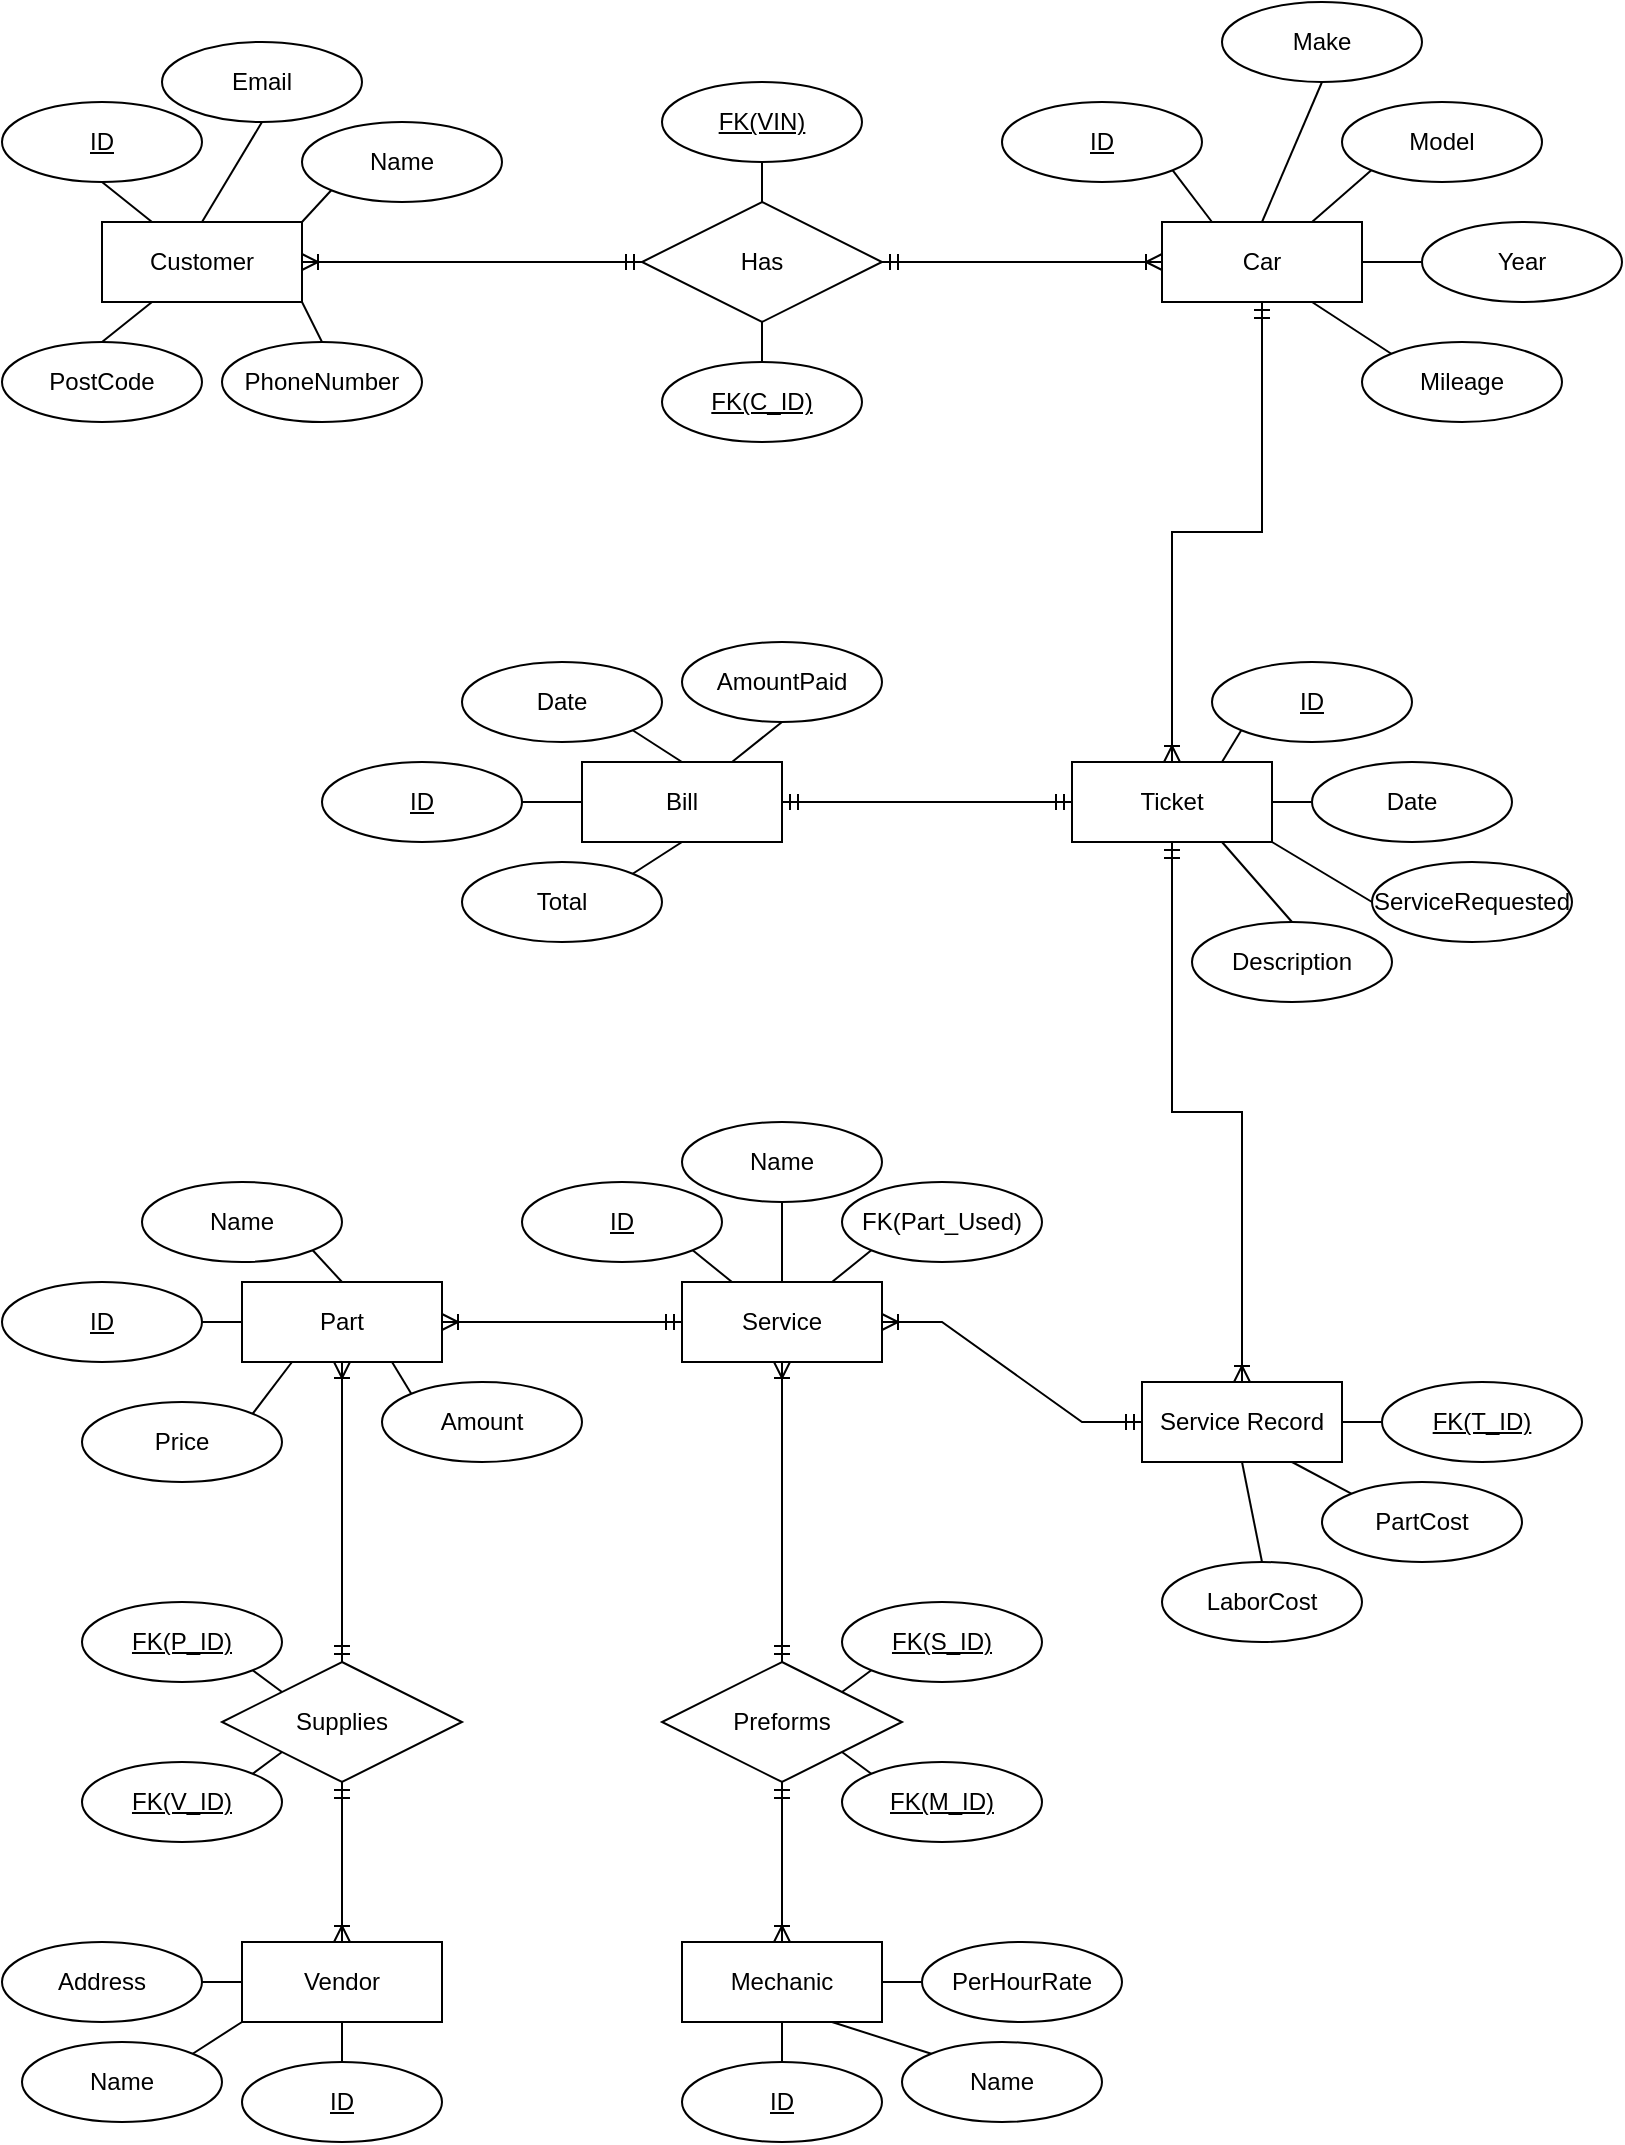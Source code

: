<mxfile version="20.3.0" type="device"><diagram id="3SkqnPeIo5zVNXLvHSDu" name="Page-1"><mxGraphModel dx="1420" dy="721" grid="1" gridSize="10" guides="1" tooltips="1" connect="1" arrows="1" fold="1" page="1" pageScale="1" pageWidth="850" pageHeight="1100" math="0" shadow="0"><root><mxCell id="0"/><mxCell id="1" parent="0"/><mxCell id="Er3Lo6I4c0O3ib9YRAJD-1" value="Customer" style="whiteSpace=wrap;html=1;align=center;" vertex="1" parent="1"><mxGeometry x="70" y="120" width="100" height="40" as="geometry"/></mxCell><mxCell id="Er3Lo6I4c0O3ib9YRAJD-2" value="Car" style="whiteSpace=wrap;html=1;align=center;" vertex="1" parent="1"><mxGeometry x="600" y="120" width="100" height="40" as="geometry"/></mxCell><mxCell id="Er3Lo6I4c0O3ib9YRAJD-3" value="Ticket" style="whiteSpace=wrap;html=1;align=center;" vertex="1" parent="1"><mxGeometry x="555" y="390" width="100" height="40" as="geometry"/></mxCell><mxCell id="Er3Lo6I4c0O3ib9YRAJD-4" value="Service Record" style="whiteSpace=wrap;html=1;align=center;" vertex="1" parent="1"><mxGeometry x="590" y="700" width="100" height="40" as="geometry"/></mxCell><mxCell id="Er3Lo6I4c0O3ib9YRAJD-5" value="Mechanic" style="whiteSpace=wrap;html=1;align=center;" vertex="1" parent="1"><mxGeometry x="360" y="980" width="100" height="40" as="geometry"/></mxCell><mxCell id="Er3Lo6I4c0O3ib9YRAJD-6" value="Part" style="whiteSpace=wrap;html=1;align=center;" vertex="1" parent="1"><mxGeometry x="140" y="650" width="100" height="40" as="geometry"/></mxCell><mxCell id="Er3Lo6I4c0O3ib9YRAJD-7" value="Bill" style="whiteSpace=wrap;html=1;align=center;" vertex="1" parent="1"><mxGeometry x="310" y="390" width="100" height="40" as="geometry"/></mxCell><mxCell id="Er3Lo6I4c0O3ib9YRAJD-9" value="" style="fontSize=12;html=1;endArrow=ERoneToMany;startArrow=ERmandOne;rounded=0;exitX=0.5;exitY=1;exitDx=0;exitDy=0;entryX=0.5;entryY=0;entryDx=0;entryDy=0;edgeStyle=orthogonalEdgeStyle;" edge="1" parent="1" source="Er3Lo6I4c0O3ib9YRAJD-2" target="Er3Lo6I4c0O3ib9YRAJD-3"><mxGeometry width="100" height="100" relative="1" as="geometry"><mxPoint x="640" y="370" as="sourcePoint"/><mxPoint x="550" y="360" as="targetPoint"/></mxGeometry></mxCell><mxCell id="Er3Lo6I4c0O3ib9YRAJD-14" value="" style="edgeStyle=orthogonalEdgeStyle;fontSize=12;html=1;endArrow=ERoneToMany;startArrow=ERmandOne;rounded=0;entryX=0.5;entryY=0;entryDx=0;entryDy=0;exitX=0.5;exitY=1;exitDx=0;exitDy=0;elbow=vertical;" edge="1" parent="1" source="Er3Lo6I4c0O3ib9YRAJD-3" target="Er3Lo6I4c0O3ib9YRAJD-4"><mxGeometry width="100" height="100" relative="1" as="geometry"><mxPoint x="500" y="490" as="sourcePoint"/><mxPoint x="740" y="540" as="targetPoint"/></mxGeometry></mxCell><mxCell id="Er3Lo6I4c0O3ib9YRAJD-18" value="" style="edgeStyle=entityRelationEdgeStyle;fontSize=12;html=1;endArrow=ERoneToMany;startArrow=ERmandOne;rounded=0;elbow=vertical;exitX=0;exitY=0.5;exitDx=0;exitDy=0;entryX=1;entryY=0.5;entryDx=0;entryDy=0;" edge="1" parent="1" source="Er3Lo6I4c0O3ib9YRAJD-4" target="Er3Lo6I4c0O3ib9YRAJD-19"><mxGeometry width="100" height="100" relative="1" as="geometry"><mxPoint x="470" y="570" as="sourcePoint"/><mxPoint x="580" y="640" as="targetPoint"/></mxGeometry></mxCell><mxCell id="Er3Lo6I4c0O3ib9YRAJD-19" value="Service" style="whiteSpace=wrap;html=1;align=center;" vertex="1" parent="1"><mxGeometry x="360" y="650" width="100" height="40" as="geometry"/></mxCell><mxCell id="Er3Lo6I4c0O3ib9YRAJD-21" value="" style="edgeStyle=entityRelationEdgeStyle;fontSize=12;html=1;endArrow=ERoneToMany;startArrow=ERmandOne;rounded=0;elbow=vertical;exitX=0;exitY=0.5;exitDx=0;exitDy=0;entryX=1;entryY=0.5;entryDx=0;entryDy=0;" edge="1" parent="1" source="Er3Lo6I4c0O3ib9YRAJD-19" target="Er3Lo6I4c0O3ib9YRAJD-6"><mxGeometry width="100" height="100" relative="1" as="geometry"><mxPoint x="160" y="700" as="sourcePoint"/><mxPoint x="260" y="600" as="targetPoint"/></mxGeometry></mxCell><mxCell id="Er3Lo6I4c0O3ib9YRAJD-22" value="" style="edgeStyle=entityRelationEdgeStyle;fontSize=12;html=1;endArrow=ERmandOne;startArrow=ERmandOne;rounded=0;elbow=vertical;entryX=0;entryY=0.5;entryDx=0;entryDy=0;exitX=1;exitY=0.5;exitDx=0;exitDy=0;" edge="1" parent="1" source="Er3Lo6I4c0O3ib9YRAJD-7" target="Er3Lo6I4c0O3ib9YRAJD-3"><mxGeometry width="100" height="100" relative="1" as="geometry"><mxPoint x="200" y="480" as="sourcePoint"/><mxPoint x="300" y="380" as="targetPoint"/></mxGeometry></mxCell><mxCell id="Er3Lo6I4c0O3ib9YRAJD-23" value="Has" style="shape=rhombus;perimeter=rhombusPerimeter;whiteSpace=wrap;html=1;align=center;" vertex="1" parent="1"><mxGeometry x="340" y="110" width="120" height="60" as="geometry"/></mxCell><mxCell id="Er3Lo6I4c0O3ib9YRAJD-24" value="" style="edgeStyle=entityRelationEdgeStyle;fontSize=12;html=1;endArrow=ERoneToMany;startArrow=ERmandOne;rounded=0;elbow=vertical;entryX=1;entryY=0.5;entryDx=0;entryDy=0;exitX=0;exitY=0.5;exitDx=0;exitDy=0;" edge="1" parent="1" source="Er3Lo6I4c0O3ib9YRAJD-23" target="Er3Lo6I4c0O3ib9YRAJD-1"><mxGeometry width="100" height="100" relative="1" as="geometry"><mxPoint x="280" y="240" as="sourcePoint"/><mxPoint x="390" y="360" as="targetPoint"/></mxGeometry></mxCell><mxCell id="Er3Lo6I4c0O3ib9YRAJD-25" value="" style="edgeStyle=entityRelationEdgeStyle;fontSize=12;html=1;endArrow=ERoneToMany;startArrow=ERmandOne;rounded=0;elbow=vertical;entryX=0;entryY=0.5;entryDx=0;entryDy=0;exitX=1;exitY=0.5;exitDx=0;exitDy=0;" edge="1" parent="1" source="Er3Lo6I4c0O3ib9YRAJD-23" target="Er3Lo6I4c0O3ib9YRAJD-2"><mxGeometry width="100" height="100" relative="1" as="geometry"><mxPoint x="290" y="460" as="sourcePoint"/><mxPoint x="390" y="360" as="targetPoint"/></mxGeometry></mxCell><mxCell id="Er3Lo6I4c0O3ib9YRAJD-27" value="Preforms" style="shape=rhombus;perimeter=rhombusPerimeter;whiteSpace=wrap;html=1;align=center;" vertex="1" parent="1"><mxGeometry x="350" y="840" width="120" height="60" as="geometry"/></mxCell><mxCell id="Er3Lo6I4c0O3ib9YRAJD-28" value="" style="fontSize=12;html=1;endArrow=ERoneToMany;startArrow=ERmandOne;rounded=0;elbow=vertical;entryX=0.5;entryY=1;entryDx=0;entryDy=0;edgeStyle=orthogonalEdgeStyle;exitX=0.5;exitY=0;exitDx=0;exitDy=0;" edge="1" parent="1" source="Er3Lo6I4c0O3ib9YRAJD-27" target="Er3Lo6I4c0O3ib9YRAJD-19"><mxGeometry width="100" height="100" relative="1" as="geometry"><mxPoint x="360" y="760" as="sourcePoint"/><mxPoint x="260" y="600" as="targetPoint"/></mxGeometry></mxCell><mxCell id="Er3Lo6I4c0O3ib9YRAJD-29" value="" style="fontSize=12;html=1;endArrow=ERoneToMany;startArrow=ERmandOne;rounded=0;elbow=vertical;entryX=0.5;entryY=0;entryDx=0;entryDy=0;exitX=0.5;exitY=1;exitDx=0;exitDy=0;edgeStyle=orthogonalEdgeStyle;" edge="1" parent="1" source="Er3Lo6I4c0O3ib9YRAJD-27" target="Er3Lo6I4c0O3ib9YRAJD-5"><mxGeometry width="100" height="100" relative="1" as="geometry"><mxPoint x="150" y="660" as="sourcePoint"/><mxPoint x="280" y="640" as="targetPoint"/></mxGeometry></mxCell><mxCell id="Er3Lo6I4c0O3ib9YRAJD-30" value="&lt;u&gt;ID&lt;/u&gt;" style="ellipse;whiteSpace=wrap;html=1;align=center;" vertex="1" parent="1"><mxGeometry x="20" y="60" width="100" height="40" as="geometry"/></mxCell><mxCell id="Er3Lo6I4c0O3ib9YRAJD-31" value="Name" style="ellipse;whiteSpace=wrap;html=1;align=center;" vertex="1" parent="1"><mxGeometry x="170" y="70" width="100" height="40" as="geometry"/></mxCell><mxCell id="Er3Lo6I4c0O3ib9YRAJD-32" value="PostCode" style="ellipse;whiteSpace=wrap;html=1;align=center;" vertex="1" parent="1"><mxGeometry x="20" y="180" width="100" height="40" as="geometry"/></mxCell><mxCell id="Er3Lo6I4c0O3ib9YRAJD-33" value="PhoneNumber" style="ellipse;whiteSpace=wrap;html=1;align=center;" vertex="1" parent="1"><mxGeometry x="130" y="180" width="100" height="40" as="geometry"/></mxCell><mxCell id="Er3Lo6I4c0O3ib9YRAJD-34" value="Email" style="ellipse;whiteSpace=wrap;html=1;align=center;" vertex="1" parent="1"><mxGeometry x="100" y="30" width="100" height="40" as="geometry"/></mxCell><mxCell id="Er3Lo6I4c0O3ib9YRAJD-35" value="" style="endArrow=none;html=1;rounded=0;elbow=vertical;entryX=0.5;entryY=0;entryDx=0;entryDy=0;exitX=1;exitY=1;exitDx=0;exitDy=0;" edge="1" parent="1" source="Er3Lo6I4c0O3ib9YRAJD-1" target="Er3Lo6I4c0O3ib9YRAJD-33"><mxGeometry width="50" height="50" relative="1" as="geometry"><mxPoint x="340" y="290" as="sourcePoint"/><mxPoint x="390" y="240" as="targetPoint"/></mxGeometry></mxCell><mxCell id="Er3Lo6I4c0O3ib9YRAJD-36" value="" style="endArrow=none;html=1;rounded=0;elbow=vertical;entryX=0.5;entryY=0;entryDx=0;entryDy=0;exitX=0.25;exitY=1;exitDx=0;exitDy=0;" edge="1" parent="1" source="Er3Lo6I4c0O3ib9YRAJD-1" target="Er3Lo6I4c0O3ib9YRAJD-32"><mxGeometry width="50" height="50" relative="1" as="geometry"><mxPoint x="340" y="290" as="sourcePoint"/><mxPoint x="390" y="240" as="targetPoint"/></mxGeometry></mxCell><mxCell id="Er3Lo6I4c0O3ib9YRAJD-37" value="" style="endArrow=none;html=1;rounded=0;elbow=vertical;entryX=0;entryY=1;entryDx=0;entryDy=0;exitX=1;exitY=0;exitDx=0;exitDy=0;" edge="1" parent="1" source="Er3Lo6I4c0O3ib9YRAJD-1" target="Er3Lo6I4c0O3ib9YRAJD-31"><mxGeometry width="50" height="50" relative="1" as="geometry"><mxPoint x="340" y="290" as="sourcePoint"/><mxPoint x="390" y="240" as="targetPoint"/></mxGeometry></mxCell><mxCell id="Er3Lo6I4c0O3ib9YRAJD-38" value="" style="endArrow=none;html=1;rounded=0;elbow=vertical;entryX=0.5;entryY=1;entryDx=0;entryDy=0;exitX=0.5;exitY=0;exitDx=0;exitDy=0;" edge="1" parent="1" source="Er3Lo6I4c0O3ib9YRAJD-1" target="Er3Lo6I4c0O3ib9YRAJD-34"><mxGeometry width="50" height="50" relative="1" as="geometry"><mxPoint x="340" y="290" as="sourcePoint"/><mxPoint x="390" y="240" as="targetPoint"/></mxGeometry></mxCell><mxCell id="Er3Lo6I4c0O3ib9YRAJD-39" value="" style="endArrow=none;html=1;rounded=0;elbow=vertical;entryX=0.5;entryY=1;entryDx=0;entryDy=0;exitX=0.25;exitY=0;exitDx=0;exitDy=0;" edge="1" parent="1" source="Er3Lo6I4c0O3ib9YRAJD-1" target="Er3Lo6I4c0O3ib9YRAJD-30"><mxGeometry width="50" height="50" relative="1" as="geometry"><mxPoint x="340" y="290" as="sourcePoint"/><mxPoint x="390" y="240" as="targetPoint"/></mxGeometry></mxCell><mxCell id="Er3Lo6I4c0O3ib9YRAJD-40" value="&lt;u&gt;FK(C_ID)&lt;/u&gt;" style="ellipse;whiteSpace=wrap;html=1;align=center;" vertex="1" parent="1"><mxGeometry x="350" y="190" width="100" height="40" as="geometry"/></mxCell><mxCell id="Er3Lo6I4c0O3ib9YRAJD-41" value="" style="endArrow=none;html=1;rounded=0;elbow=vertical;entryX=0.5;entryY=1;entryDx=0;entryDy=0;exitX=0.5;exitY=0;exitDx=0;exitDy=0;" edge="1" parent="1" source="Er3Lo6I4c0O3ib9YRAJD-40" target="Er3Lo6I4c0O3ib9YRAJD-23"><mxGeometry width="50" height="50" relative="1" as="geometry"><mxPoint x="370" y="290" as="sourcePoint"/><mxPoint x="420" y="240" as="targetPoint"/></mxGeometry></mxCell><mxCell id="Er3Lo6I4c0O3ib9YRAJD-42" value="&lt;u&gt;FK(VIN)&lt;/u&gt;" style="ellipse;whiteSpace=wrap;html=1;align=center;" vertex="1" parent="1"><mxGeometry x="350" y="50" width="100" height="40" as="geometry"/></mxCell><mxCell id="Er3Lo6I4c0O3ib9YRAJD-43" value="" style="endArrow=none;html=1;rounded=0;elbow=vertical;entryX=0.5;entryY=1;entryDx=0;entryDy=0;exitX=0.5;exitY=0;exitDx=0;exitDy=0;" edge="1" parent="1" source="Er3Lo6I4c0O3ib9YRAJD-23" target="Er3Lo6I4c0O3ib9YRAJD-42"><mxGeometry width="50" height="50" relative="1" as="geometry"><mxPoint x="370" y="290" as="sourcePoint"/><mxPoint x="420" y="240" as="targetPoint"/></mxGeometry></mxCell><mxCell id="Er3Lo6I4c0O3ib9YRAJD-44" value="&lt;u&gt;ID&lt;/u&gt;" style="ellipse;whiteSpace=wrap;html=1;align=center;" vertex="1" parent="1"><mxGeometry x="520" y="60" width="100" height="40" as="geometry"/></mxCell><mxCell id="Er3Lo6I4c0O3ib9YRAJD-45" value="Mileage" style="ellipse;whiteSpace=wrap;html=1;align=center;" vertex="1" parent="1"><mxGeometry x="700" y="180" width="100" height="40" as="geometry"/></mxCell><mxCell id="Er3Lo6I4c0O3ib9YRAJD-46" value="Year" style="ellipse;whiteSpace=wrap;html=1;align=center;" vertex="1" parent="1"><mxGeometry x="730" y="120" width="100" height="40" as="geometry"/></mxCell><mxCell id="Er3Lo6I4c0O3ib9YRAJD-47" value="Model" style="ellipse;whiteSpace=wrap;html=1;align=center;" vertex="1" parent="1"><mxGeometry x="690" y="60" width="100" height="40" as="geometry"/></mxCell><mxCell id="Er3Lo6I4c0O3ib9YRAJD-48" value="Make" style="ellipse;whiteSpace=wrap;html=1;align=center;" vertex="1" parent="1"><mxGeometry x="630" y="10" width="100" height="40" as="geometry"/></mxCell><mxCell id="Er3Lo6I4c0O3ib9YRAJD-49" value="" style="endArrow=none;html=1;rounded=0;elbow=vertical;entryX=0;entryY=0;entryDx=0;entryDy=0;exitX=0.75;exitY=1;exitDx=0;exitDy=0;" edge="1" parent="1" source="Er3Lo6I4c0O3ib9YRAJD-2" target="Er3Lo6I4c0O3ib9YRAJD-45"><mxGeometry width="50" height="50" relative="1" as="geometry"><mxPoint x="370" y="290" as="sourcePoint"/><mxPoint x="420" y="240" as="targetPoint"/></mxGeometry></mxCell><mxCell id="Er3Lo6I4c0O3ib9YRAJD-50" value="" style="endArrow=none;html=1;rounded=0;elbow=vertical;entryX=0;entryY=0.5;entryDx=0;entryDy=0;exitX=1;exitY=0.5;exitDx=0;exitDy=0;" edge="1" parent="1" source="Er3Lo6I4c0O3ib9YRAJD-2" target="Er3Lo6I4c0O3ib9YRAJD-46"><mxGeometry width="50" height="50" relative="1" as="geometry"><mxPoint x="370" y="290" as="sourcePoint"/><mxPoint x="420" y="240" as="targetPoint"/></mxGeometry></mxCell><mxCell id="Er3Lo6I4c0O3ib9YRAJD-51" value="" style="endArrow=none;html=1;rounded=0;elbow=vertical;entryX=0;entryY=1;entryDx=0;entryDy=0;exitX=0.75;exitY=0;exitDx=0;exitDy=0;" edge="1" parent="1" source="Er3Lo6I4c0O3ib9YRAJD-2" target="Er3Lo6I4c0O3ib9YRAJD-47"><mxGeometry width="50" height="50" relative="1" as="geometry"><mxPoint x="370" y="290" as="sourcePoint"/><mxPoint x="420" y="240" as="targetPoint"/></mxGeometry></mxCell><mxCell id="Er3Lo6I4c0O3ib9YRAJD-52" value="" style="endArrow=none;html=1;rounded=0;elbow=vertical;entryX=0.5;entryY=1;entryDx=0;entryDy=0;exitX=0.5;exitY=0;exitDx=0;exitDy=0;" edge="1" parent="1" source="Er3Lo6I4c0O3ib9YRAJD-2" target="Er3Lo6I4c0O3ib9YRAJD-48"><mxGeometry width="50" height="50" relative="1" as="geometry"><mxPoint x="370" y="290" as="sourcePoint"/><mxPoint x="420" y="240" as="targetPoint"/></mxGeometry></mxCell><mxCell id="Er3Lo6I4c0O3ib9YRAJD-53" value="" style="endArrow=none;html=1;rounded=0;elbow=vertical;entryX=1;entryY=1;entryDx=0;entryDy=0;exitX=0.25;exitY=0;exitDx=0;exitDy=0;" edge="1" parent="1" source="Er3Lo6I4c0O3ib9YRAJD-2" target="Er3Lo6I4c0O3ib9YRAJD-44"><mxGeometry width="50" height="50" relative="1" as="geometry"><mxPoint x="370" y="290" as="sourcePoint"/><mxPoint x="600" y="100" as="targetPoint"/></mxGeometry></mxCell><mxCell id="Er3Lo6I4c0O3ib9YRAJD-54" value="Description" style="ellipse;whiteSpace=wrap;html=1;align=center;" vertex="1" parent="1"><mxGeometry x="615" y="470" width="100" height="40" as="geometry"/></mxCell><mxCell id="Er3Lo6I4c0O3ib9YRAJD-55" value="ServiceRequested" style="ellipse;whiteSpace=wrap;html=1;align=center;" vertex="1" parent="1"><mxGeometry x="705" y="440" width="100" height="40" as="geometry"/></mxCell><mxCell id="Er3Lo6I4c0O3ib9YRAJD-56" value="Date" style="ellipse;whiteSpace=wrap;html=1;align=center;" vertex="1" parent="1"><mxGeometry x="675" y="390" width="100" height="40" as="geometry"/></mxCell><mxCell id="Er3Lo6I4c0O3ib9YRAJD-57" value="&lt;u&gt;ID&lt;/u&gt;" style="ellipse;whiteSpace=wrap;html=1;align=center;" vertex="1" parent="1"><mxGeometry x="625" y="340" width="100" height="40" as="geometry"/></mxCell><mxCell id="Er3Lo6I4c0O3ib9YRAJD-58" value="" style="endArrow=none;html=1;rounded=0;elbow=vertical;entryX=0.5;entryY=0;entryDx=0;entryDy=0;exitX=0.75;exitY=1;exitDx=0;exitDy=0;" edge="1" parent="1" source="Er3Lo6I4c0O3ib9YRAJD-3" target="Er3Lo6I4c0O3ib9YRAJD-54"><mxGeometry width="50" height="50" relative="1" as="geometry"><mxPoint x="325" y="410" as="sourcePoint"/><mxPoint x="375" y="360" as="targetPoint"/></mxGeometry></mxCell><mxCell id="Er3Lo6I4c0O3ib9YRAJD-59" value="" style="endArrow=none;html=1;rounded=0;elbow=vertical;entryX=0;entryY=0.5;entryDx=0;entryDy=0;exitX=1;exitY=1;exitDx=0;exitDy=0;" edge="1" parent="1" source="Er3Lo6I4c0O3ib9YRAJD-3" target="Er3Lo6I4c0O3ib9YRAJD-55"><mxGeometry width="50" height="50" relative="1" as="geometry"><mxPoint x="325" y="410" as="sourcePoint"/><mxPoint x="375" y="360" as="targetPoint"/></mxGeometry></mxCell><mxCell id="Er3Lo6I4c0O3ib9YRAJD-60" value="" style="endArrow=none;html=1;rounded=0;elbow=vertical;entryX=0;entryY=0.5;entryDx=0;entryDy=0;exitX=1;exitY=0.5;exitDx=0;exitDy=0;" edge="1" parent="1" source="Er3Lo6I4c0O3ib9YRAJD-3" target="Er3Lo6I4c0O3ib9YRAJD-56"><mxGeometry width="50" height="50" relative="1" as="geometry"><mxPoint x="325" y="410" as="sourcePoint"/><mxPoint x="375" y="360" as="targetPoint"/></mxGeometry></mxCell><mxCell id="Er3Lo6I4c0O3ib9YRAJD-61" value="" style="endArrow=none;html=1;rounded=0;elbow=vertical;entryX=0;entryY=1;entryDx=0;entryDy=0;exitX=0.75;exitY=0;exitDx=0;exitDy=0;" edge="1" parent="1" source="Er3Lo6I4c0O3ib9YRAJD-3" target="Er3Lo6I4c0O3ib9YRAJD-57"><mxGeometry width="50" height="50" relative="1" as="geometry"><mxPoint x="325" y="410" as="sourcePoint"/><mxPoint x="375" y="360" as="targetPoint"/></mxGeometry></mxCell><mxCell id="Er3Lo6I4c0O3ib9YRAJD-62" value="FK(Part_Used)" style="ellipse;whiteSpace=wrap;html=1;align=center;" vertex="1" parent="1"><mxGeometry x="440" y="600" width="100" height="40" as="geometry"/></mxCell><mxCell id="Er3Lo6I4c0O3ib9YRAJD-63" value="Name" style="ellipse;whiteSpace=wrap;html=1;align=center;" vertex="1" parent="1"><mxGeometry x="360" y="570" width="100" height="40" as="geometry"/></mxCell><mxCell id="Er3Lo6I4c0O3ib9YRAJD-64" value="&lt;u&gt;FK(T_ID)&lt;/u&gt;" style="ellipse;whiteSpace=wrap;html=1;align=center;" vertex="1" parent="1"><mxGeometry x="710" y="700" width="100" height="40" as="geometry"/></mxCell><mxCell id="Er3Lo6I4c0O3ib9YRAJD-65" value="&lt;u&gt;ID&lt;/u&gt;" style="ellipse;whiteSpace=wrap;html=1;align=center;" vertex="1" parent="1"><mxGeometry x="280" y="600" width="100" height="40" as="geometry"/></mxCell><mxCell id="Er3Lo6I4c0O3ib9YRAJD-66" value="PartCost" style="ellipse;whiteSpace=wrap;html=1;align=center;" vertex="1" parent="1"><mxGeometry x="680" y="750" width="100" height="40" as="geometry"/></mxCell><mxCell id="Er3Lo6I4c0O3ib9YRAJD-67" value="LaborCost" style="ellipse;whiteSpace=wrap;html=1;align=center;" vertex="1" parent="1"><mxGeometry x="600" y="790" width="100" height="40" as="geometry"/></mxCell><mxCell id="Er3Lo6I4c0O3ib9YRAJD-68" value="" style="endArrow=none;html=1;rounded=0;elbow=vertical;entryX=0;entryY=0;entryDx=0;entryDy=0;exitX=0.75;exitY=1;exitDx=0;exitDy=0;" edge="1" parent="1" source="Er3Lo6I4c0O3ib9YRAJD-4" target="Er3Lo6I4c0O3ib9YRAJD-66"><mxGeometry width="50" height="50" relative="1" as="geometry"><mxPoint x="360" y="550" as="sourcePoint"/><mxPoint x="410" y="500" as="targetPoint"/></mxGeometry></mxCell><mxCell id="Er3Lo6I4c0O3ib9YRAJD-69" value="" style="endArrow=none;html=1;rounded=0;elbow=vertical;entryX=0;entryY=0.5;entryDx=0;entryDy=0;exitX=1;exitY=0.5;exitDx=0;exitDy=0;" edge="1" parent="1" source="Er3Lo6I4c0O3ib9YRAJD-4" target="Er3Lo6I4c0O3ib9YRAJD-64"><mxGeometry width="50" height="50" relative="1" as="geometry"><mxPoint x="360" y="550" as="sourcePoint"/><mxPoint x="410" y="500" as="targetPoint"/></mxGeometry></mxCell><mxCell id="Er3Lo6I4c0O3ib9YRAJD-71" value="" style="endArrow=none;html=1;rounded=0;elbow=vertical;entryX=0.5;entryY=0;entryDx=0;entryDy=0;exitX=0.5;exitY=1;exitDx=0;exitDy=0;" edge="1" parent="1" source="Er3Lo6I4c0O3ib9YRAJD-4" target="Er3Lo6I4c0O3ib9YRAJD-67"><mxGeometry width="50" height="50" relative="1" as="geometry"><mxPoint x="360" y="550" as="sourcePoint"/><mxPoint x="630" y="770" as="targetPoint"/></mxGeometry></mxCell><mxCell id="Er3Lo6I4c0O3ib9YRAJD-72" value="" style="endArrow=none;html=1;rounded=0;elbow=vertical;entryX=1;entryY=1;entryDx=0;entryDy=0;exitX=0.25;exitY=0;exitDx=0;exitDy=0;" edge="1" parent="1" source="Er3Lo6I4c0O3ib9YRAJD-19" target="Er3Lo6I4c0O3ib9YRAJD-65"><mxGeometry width="50" height="50" relative="1" as="geometry"><mxPoint x="330" y="730" as="sourcePoint"/><mxPoint x="380" y="680" as="targetPoint"/></mxGeometry></mxCell><mxCell id="Er3Lo6I4c0O3ib9YRAJD-73" value="" style="endArrow=none;html=1;rounded=0;elbow=vertical;entryX=0.5;entryY=1;entryDx=0;entryDy=0;exitX=0.5;exitY=0;exitDx=0;exitDy=0;" edge="1" parent="1" source="Er3Lo6I4c0O3ib9YRAJD-19" target="Er3Lo6I4c0O3ib9YRAJD-63"><mxGeometry width="50" height="50" relative="1" as="geometry"><mxPoint x="330" y="730" as="sourcePoint"/><mxPoint x="380" y="680" as="targetPoint"/></mxGeometry></mxCell><mxCell id="Er3Lo6I4c0O3ib9YRAJD-74" value="" style="endArrow=none;html=1;rounded=0;elbow=vertical;entryX=0;entryY=1;entryDx=0;entryDy=0;exitX=0.75;exitY=0;exitDx=0;exitDy=0;" edge="1" parent="1" source="Er3Lo6I4c0O3ib9YRAJD-19" target="Er3Lo6I4c0O3ib9YRAJD-62"><mxGeometry width="50" height="50" relative="1" as="geometry"><mxPoint x="470" y="650" as="sourcePoint"/><mxPoint x="380" y="680" as="targetPoint"/></mxGeometry></mxCell><mxCell id="Er3Lo6I4c0O3ib9YRAJD-76" value="&lt;u&gt;ID&lt;/u&gt;" style="ellipse;whiteSpace=wrap;html=1;align=center;" vertex="1" parent="1"><mxGeometry x="20" y="650" width="100" height="40" as="geometry"/></mxCell><mxCell id="Er3Lo6I4c0O3ib9YRAJD-77" value="Price" style="ellipse;whiteSpace=wrap;html=1;align=center;" vertex="1" parent="1"><mxGeometry x="60" y="710" width="100" height="40" as="geometry"/></mxCell><mxCell id="Er3Lo6I4c0O3ib9YRAJD-78" value="Name" style="ellipse;whiteSpace=wrap;html=1;align=center;" vertex="1" parent="1"><mxGeometry x="90" y="600" width="100" height="40" as="geometry"/></mxCell><mxCell id="Er3Lo6I4c0O3ib9YRAJD-79" value="" style="endArrow=none;html=1;rounded=0;elbow=vertical;entryX=1;entryY=0.5;entryDx=0;entryDy=0;exitX=0;exitY=0.5;exitDx=0;exitDy=0;" edge="1" parent="1" source="Er3Lo6I4c0O3ib9YRAJD-6" target="Er3Lo6I4c0O3ib9YRAJD-76"><mxGeometry width="50" height="50" relative="1" as="geometry"><mxPoint x="330" y="750" as="sourcePoint"/><mxPoint x="120" y="670" as="targetPoint"/></mxGeometry></mxCell><mxCell id="Er3Lo6I4c0O3ib9YRAJD-80" value="" style="endArrow=none;html=1;rounded=0;elbow=vertical;entryX=1;entryY=0;entryDx=0;entryDy=0;exitX=0.25;exitY=1;exitDx=0;exitDy=0;" edge="1" parent="1" source="Er3Lo6I4c0O3ib9YRAJD-6" target="Er3Lo6I4c0O3ib9YRAJD-77"><mxGeometry width="50" height="50" relative="1" as="geometry"><mxPoint x="210" y="650" as="sourcePoint"/><mxPoint x="380" y="700" as="targetPoint"/></mxGeometry></mxCell><mxCell id="Er3Lo6I4c0O3ib9YRAJD-81" value="" style="endArrow=none;html=1;rounded=0;elbow=vertical;entryX=1;entryY=1;entryDx=0;entryDy=0;exitX=0.5;exitY=0;exitDx=0;exitDy=0;" edge="1" parent="1" source="Er3Lo6I4c0O3ib9YRAJD-6" target="Er3Lo6I4c0O3ib9YRAJD-78"><mxGeometry width="50" height="50" relative="1" as="geometry"><mxPoint x="330" y="750" as="sourcePoint"/><mxPoint x="380" y="700" as="targetPoint"/></mxGeometry></mxCell><mxCell id="Er3Lo6I4c0O3ib9YRAJD-82" value="&lt;u&gt;FK(M_ID)&lt;/u&gt;" style="ellipse;whiteSpace=wrap;html=1;align=center;" vertex="1" parent="1"><mxGeometry x="440" y="890" width="100" height="40" as="geometry"/></mxCell><mxCell id="Er3Lo6I4c0O3ib9YRAJD-83" value="&lt;u&gt;FK(S_ID)&lt;/u&gt;" style="ellipse;whiteSpace=wrap;html=1;align=center;" vertex="1" parent="1"><mxGeometry x="440" y="810" width="100" height="40" as="geometry"/></mxCell><mxCell id="Er3Lo6I4c0O3ib9YRAJD-84" value="" style="endArrow=none;html=1;rounded=0;elbow=vertical;entryX=0;entryY=0;entryDx=0;entryDy=0;exitX=1;exitY=1;exitDx=0;exitDy=0;" edge="1" parent="1" source="Er3Lo6I4c0O3ib9YRAJD-27" target="Er3Lo6I4c0O3ib9YRAJD-82"><mxGeometry width="50" height="50" relative="1" as="geometry"><mxPoint x="330" y="920" as="sourcePoint"/><mxPoint x="380" y="870" as="targetPoint"/></mxGeometry></mxCell><mxCell id="Er3Lo6I4c0O3ib9YRAJD-85" value="" style="endArrow=none;html=1;rounded=0;elbow=vertical;exitX=0;exitY=1;exitDx=0;exitDy=0;entryX=1;entryY=0;entryDx=0;entryDy=0;" edge="1" parent="1" source="Er3Lo6I4c0O3ib9YRAJD-83" target="Er3Lo6I4c0O3ib9YRAJD-27"><mxGeometry width="50" height="50" relative="1" as="geometry"><mxPoint x="330" y="740" as="sourcePoint"/><mxPoint x="380" y="690" as="targetPoint"/></mxGeometry></mxCell><mxCell id="Er3Lo6I4c0O3ib9YRAJD-86" value="AmountPaid" style="ellipse;whiteSpace=wrap;html=1;align=center;" vertex="1" parent="1"><mxGeometry x="360" y="330" width="100" height="40" as="geometry"/></mxCell><mxCell id="Er3Lo6I4c0O3ib9YRAJD-87" value="Total" style="ellipse;whiteSpace=wrap;html=1;align=center;" vertex="1" parent="1"><mxGeometry x="250" y="440" width="100" height="40" as="geometry"/></mxCell><mxCell id="Er3Lo6I4c0O3ib9YRAJD-88" value="Date" style="ellipse;whiteSpace=wrap;html=1;align=center;" vertex="1" parent="1"><mxGeometry x="250" y="340" width="100" height="40" as="geometry"/></mxCell><mxCell id="Er3Lo6I4c0O3ib9YRAJD-89" value="&lt;u&gt;ID&lt;/u&gt;" style="ellipse;whiteSpace=wrap;html=1;align=center;" vertex="1" parent="1"><mxGeometry x="180" y="390" width="100" height="40" as="geometry"/></mxCell><mxCell id="Er3Lo6I4c0O3ib9YRAJD-90" value="" style="endArrow=none;html=1;rounded=0;elbow=vertical;entryX=1;entryY=0;entryDx=0;entryDy=0;exitX=0.5;exitY=1;exitDx=0;exitDy=0;" edge="1" parent="1" source="Er3Lo6I4c0O3ib9YRAJD-7" target="Er3Lo6I4c0O3ib9YRAJD-87"><mxGeometry width="50" height="50" relative="1" as="geometry"><mxPoint x="450" y="410" as="sourcePoint"/><mxPoint x="500" y="360" as="targetPoint"/></mxGeometry></mxCell><mxCell id="Er3Lo6I4c0O3ib9YRAJD-91" value="" style="endArrow=none;html=1;rounded=0;elbow=vertical;entryX=0.5;entryY=1;entryDx=0;entryDy=0;exitX=0.75;exitY=0;exitDx=0;exitDy=0;" edge="1" parent="1" source="Er3Lo6I4c0O3ib9YRAJD-7" target="Er3Lo6I4c0O3ib9YRAJD-86"><mxGeometry width="50" height="50" relative="1" as="geometry"><mxPoint x="450" y="410" as="sourcePoint"/><mxPoint x="500" y="360" as="targetPoint"/></mxGeometry></mxCell><mxCell id="Er3Lo6I4c0O3ib9YRAJD-92" value="" style="endArrow=none;html=1;rounded=0;elbow=vertical;entryX=1;entryY=1;entryDx=0;entryDy=0;exitX=0.5;exitY=0;exitDx=0;exitDy=0;" edge="1" parent="1" source="Er3Lo6I4c0O3ib9YRAJD-7" target="Er3Lo6I4c0O3ib9YRAJD-88"><mxGeometry width="50" height="50" relative="1" as="geometry"><mxPoint x="450" y="410" as="sourcePoint"/><mxPoint x="500" y="360" as="targetPoint"/></mxGeometry></mxCell><mxCell id="Er3Lo6I4c0O3ib9YRAJD-93" value="" style="endArrow=none;html=1;rounded=0;elbow=vertical;entryX=1;entryY=0.5;entryDx=0;entryDy=0;exitX=0;exitY=0.5;exitDx=0;exitDy=0;" edge="1" parent="1" source="Er3Lo6I4c0O3ib9YRAJD-7" target="Er3Lo6I4c0O3ib9YRAJD-89"><mxGeometry width="50" height="50" relative="1" as="geometry"><mxPoint x="450" y="410" as="sourcePoint"/><mxPoint x="290" y="410" as="targetPoint"/></mxGeometry></mxCell><mxCell id="Er3Lo6I4c0O3ib9YRAJD-94" value="PerHourRate" style="ellipse;whiteSpace=wrap;html=1;align=center;" vertex="1" parent="1"><mxGeometry x="480" y="980" width="100" height="40" as="geometry"/></mxCell><mxCell id="Er3Lo6I4c0O3ib9YRAJD-95" value="Name" style="ellipse;whiteSpace=wrap;html=1;align=center;" vertex="1" parent="1"><mxGeometry x="470" y="1030" width="100" height="40" as="geometry"/></mxCell><mxCell id="Er3Lo6I4c0O3ib9YRAJD-96" value="&lt;u&gt;ID&lt;/u&gt;" style="ellipse;whiteSpace=wrap;html=1;align=center;" vertex="1" parent="1"><mxGeometry x="360" y="1040" width="100" height="40" as="geometry"/></mxCell><mxCell id="Er3Lo6I4c0O3ib9YRAJD-97" value="" style="endArrow=none;html=1;rounded=0;elbow=vertical;entryX=0.75;entryY=1;entryDx=0;entryDy=0;exitX=0;exitY=0;exitDx=0;exitDy=0;" edge="1" parent="1" source="Er3Lo6I4c0O3ib9YRAJD-95" target="Er3Lo6I4c0O3ib9YRAJD-5"><mxGeometry width="50" height="50" relative="1" as="geometry"><mxPoint x="520" y="1050" as="sourcePoint"/><mxPoint x="380" y="880" as="targetPoint"/></mxGeometry></mxCell><mxCell id="Er3Lo6I4c0O3ib9YRAJD-98" value="" style="endArrow=none;html=1;rounded=0;elbow=vertical;exitX=0.5;exitY=0;exitDx=0;exitDy=0;entryX=0.5;entryY=1;entryDx=0;entryDy=0;" edge="1" parent="1" source="Er3Lo6I4c0O3ib9YRAJD-96" target="Er3Lo6I4c0O3ib9YRAJD-5"><mxGeometry width="50" height="50" relative="1" as="geometry"><mxPoint x="330" y="930" as="sourcePoint"/><mxPoint x="380" y="880" as="targetPoint"/></mxGeometry></mxCell><mxCell id="Er3Lo6I4c0O3ib9YRAJD-99" value="" style="endArrow=none;html=1;rounded=0;elbow=vertical;entryX=0;entryY=0.5;entryDx=0;entryDy=0;exitX=1;exitY=0.5;exitDx=0;exitDy=0;" edge="1" parent="1" source="Er3Lo6I4c0O3ib9YRAJD-5" target="Er3Lo6I4c0O3ib9YRAJD-94"><mxGeometry width="50" height="50" relative="1" as="geometry"><mxPoint x="330" y="930" as="sourcePoint"/><mxPoint x="380" y="880" as="targetPoint"/></mxGeometry></mxCell><mxCell id="Er3Lo6I4c0O3ib9YRAJD-101" value="Vendor" style="whiteSpace=wrap;html=1;align=center;" vertex="1" parent="1"><mxGeometry x="140" y="980" width="100" height="40" as="geometry"/></mxCell><mxCell id="Er3Lo6I4c0O3ib9YRAJD-102" value="Supplies" style="shape=rhombus;perimeter=rhombusPerimeter;whiteSpace=wrap;html=1;align=center;" vertex="1" parent="1"><mxGeometry x="130" y="840" width="120" height="60" as="geometry"/></mxCell><mxCell id="Er3Lo6I4c0O3ib9YRAJD-103" value="" style="fontSize=12;html=1;endArrow=ERoneToMany;startArrow=ERmandOne;rounded=0;elbow=vertical;entryX=0.5;entryY=1;entryDx=0;entryDy=0;exitX=0.5;exitY=0;exitDx=0;exitDy=0;edgeStyle=orthogonalEdgeStyle;" edge="1" parent="1" source="Er3Lo6I4c0O3ib9YRAJD-102" target="Er3Lo6I4c0O3ib9YRAJD-6"><mxGeometry width="100" height="100" relative="1" as="geometry"><mxPoint x="210" y="910" as="sourcePoint"/><mxPoint x="310" y="810" as="targetPoint"/></mxGeometry></mxCell><mxCell id="Er3Lo6I4c0O3ib9YRAJD-104" value="" style="fontSize=12;html=1;endArrow=ERoneToMany;startArrow=ERmandOne;rounded=0;elbow=vertical;exitX=0.5;exitY=1;exitDx=0;exitDy=0;entryX=0.5;entryY=0;entryDx=0;entryDy=0;edgeStyle=orthogonalEdgeStyle;" edge="1" parent="1" source="Er3Lo6I4c0O3ib9YRAJD-102" target="Er3Lo6I4c0O3ib9YRAJD-101"><mxGeometry width="100" height="100" relative="1" as="geometry"><mxPoint x="210" y="910" as="sourcePoint"/><mxPoint x="310" y="810" as="targetPoint"/></mxGeometry></mxCell><mxCell id="Er3Lo6I4c0O3ib9YRAJD-105" value="&lt;u&gt;FK(V_ID)&lt;/u&gt;" style="ellipse;whiteSpace=wrap;html=1;align=center;" vertex="1" parent="1"><mxGeometry x="60" y="890" width="100" height="40" as="geometry"/></mxCell><mxCell id="Er3Lo6I4c0O3ib9YRAJD-106" value="&lt;u&gt;FK(P_ID)&lt;/u&gt;" style="ellipse;whiteSpace=wrap;html=1;align=center;" vertex="1" parent="1"><mxGeometry x="60" y="810" width="100" height="40" as="geometry"/></mxCell><mxCell id="Er3Lo6I4c0O3ib9YRAJD-107" value="" style="endArrow=none;html=1;rounded=0;elbow=vertical;entryX=1;entryY=1;entryDx=0;entryDy=0;exitX=0;exitY=0;exitDx=0;exitDy=0;" edge="1" parent="1" source="Er3Lo6I4c0O3ib9YRAJD-102" target="Er3Lo6I4c0O3ib9YRAJD-106"><mxGeometry width="50" height="50" relative="1" as="geometry"><mxPoint x="240" y="890" as="sourcePoint"/><mxPoint x="290" y="840" as="targetPoint"/></mxGeometry></mxCell><mxCell id="Er3Lo6I4c0O3ib9YRAJD-108" value="" style="endArrow=none;html=1;rounded=0;elbow=vertical;entryX=1;entryY=0;entryDx=0;entryDy=0;exitX=0;exitY=1;exitDx=0;exitDy=0;" edge="1" parent="1" source="Er3Lo6I4c0O3ib9YRAJD-102" target="Er3Lo6I4c0O3ib9YRAJD-105"><mxGeometry width="50" height="50" relative="1" as="geometry"><mxPoint x="240" y="890" as="sourcePoint"/><mxPoint x="290" y="840" as="targetPoint"/></mxGeometry></mxCell><mxCell id="Er3Lo6I4c0O3ib9YRAJD-109" value="Name" style="ellipse;whiteSpace=wrap;html=1;align=center;" vertex="1" parent="1"><mxGeometry x="30" y="1030" width="100" height="40" as="geometry"/></mxCell><mxCell id="Er3Lo6I4c0O3ib9YRAJD-110" value="Address" style="ellipse;whiteSpace=wrap;html=1;align=center;" vertex="1" parent="1"><mxGeometry x="20" y="980" width="100" height="40" as="geometry"/></mxCell><mxCell id="Er3Lo6I4c0O3ib9YRAJD-111" value="&lt;u&gt;ID&lt;/u&gt;" style="ellipse;whiteSpace=wrap;html=1;align=center;" vertex="1" parent="1"><mxGeometry x="140" y="1040" width="100" height="40" as="geometry"/></mxCell><mxCell id="Er3Lo6I4c0O3ib9YRAJD-112" value="" style="endArrow=none;html=1;rounded=0;elbow=vertical;entryX=0.5;entryY=0;entryDx=0;entryDy=0;exitX=0.5;exitY=1;exitDx=0;exitDy=0;" edge="1" parent="1" source="Er3Lo6I4c0O3ib9YRAJD-101" target="Er3Lo6I4c0O3ib9YRAJD-111"><mxGeometry width="50" height="50" relative="1" as="geometry"><mxPoint x="240" y="930" as="sourcePoint"/><mxPoint x="290" y="880" as="targetPoint"/></mxGeometry></mxCell><mxCell id="Er3Lo6I4c0O3ib9YRAJD-113" value="" style="endArrow=none;html=1;rounded=0;elbow=vertical;entryX=1;entryY=0;entryDx=0;entryDy=0;exitX=0;exitY=1;exitDx=0;exitDy=0;" edge="1" parent="1" source="Er3Lo6I4c0O3ib9YRAJD-101" target="Er3Lo6I4c0O3ib9YRAJD-109"><mxGeometry width="50" height="50" relative="1" as="geometry"><mxPoint x="240" y="930" as="sourcePoint"/><mxPoint x="290" y="880" as="targetPoint"/></mxGeometry></mxCell><mxCell id="Er3Lo6I4c0O3ib9YRAJD-114" value="" style="endArrow=none;html=1;rounded=0;elbow=vertical;entryX=1;entryY=0.5;entryDx=0;entryDy=0;exitX=0;exitY=0.5;exitDx=0;exitDy=0;" edge="1" parent="1" source="Er3Lo6I4c0O3ib9YRAJD-101" target="Er3Lo6I4c0O3ib9YRAJD-110"><mxGeometry width="50" height="50" relative="1" as="geometry"><mxPoint x="240" y="930" as="sourcePoint"/><mxPoint x="290" y="880" as="targetPoint"/></mxGeometry></mxCell><mxCell id="Er3Lo6I4c0O3ib9YRAJD-116" value="Amount" style="ellipse;whiteSpace=wrap;html=1;align=center;" vertex="1" parent="1"><mxGeometry x="210" y="700" width="100" height="40" as="geometry"/></mxCell><mxCell id="Er3Lo6I4c0O3ib9YRAJD-118" value="" style="endArrow=none;html=1;rounded=0;elbow=vertical;entryX=0;entryY=0;entryDx=0;entryDy=0;exitX=0.75;exitY=1;exitDx=0;exitDy=0;" edge="1" parent="1" source="Er3Lo6I4c0O3ib9YRAJD-6" target="Er3Lo6I4c0O3ib9YRAJD-116"><mxGeometry width="50" height="50" relative="1" as="geometry"><mxPoint x="230" y="650" as="sourcePoint"/><mxPoint x="280" y="600" as="targetPoint"/></mxGeometry></mxCell></root></mxGraphModel></diagram></mxfile>